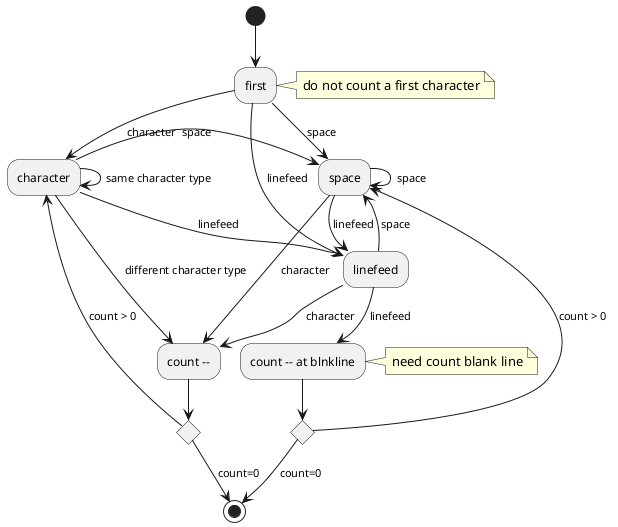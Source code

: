 @startuml
(*) --> first

note right: do not count a first character

first -down-> [character] character
first -down-> [space] space
first -down-> [linefeed] "linefeed"

character --> [same character type] character
character -right-> [space] space
character -right-> [linefeed] linefeed
character -down-> [different character type] "count --"

if "" then
--> [count=0] (*)
else
-up-> [count > 0]character
end if

space -down-> [character] "count --"
space --> [space] space
space --> [linefeed] linefeed

"linefeed" --> [linefeed] "count -- at blnkline"
note right: need count blank line
if "" then
--> [count=0] (*)
else
-up-> [count > 0] space
end if

"linefeed" --> [character] "count --"
"linefeed" --> [space] space

@enduml
